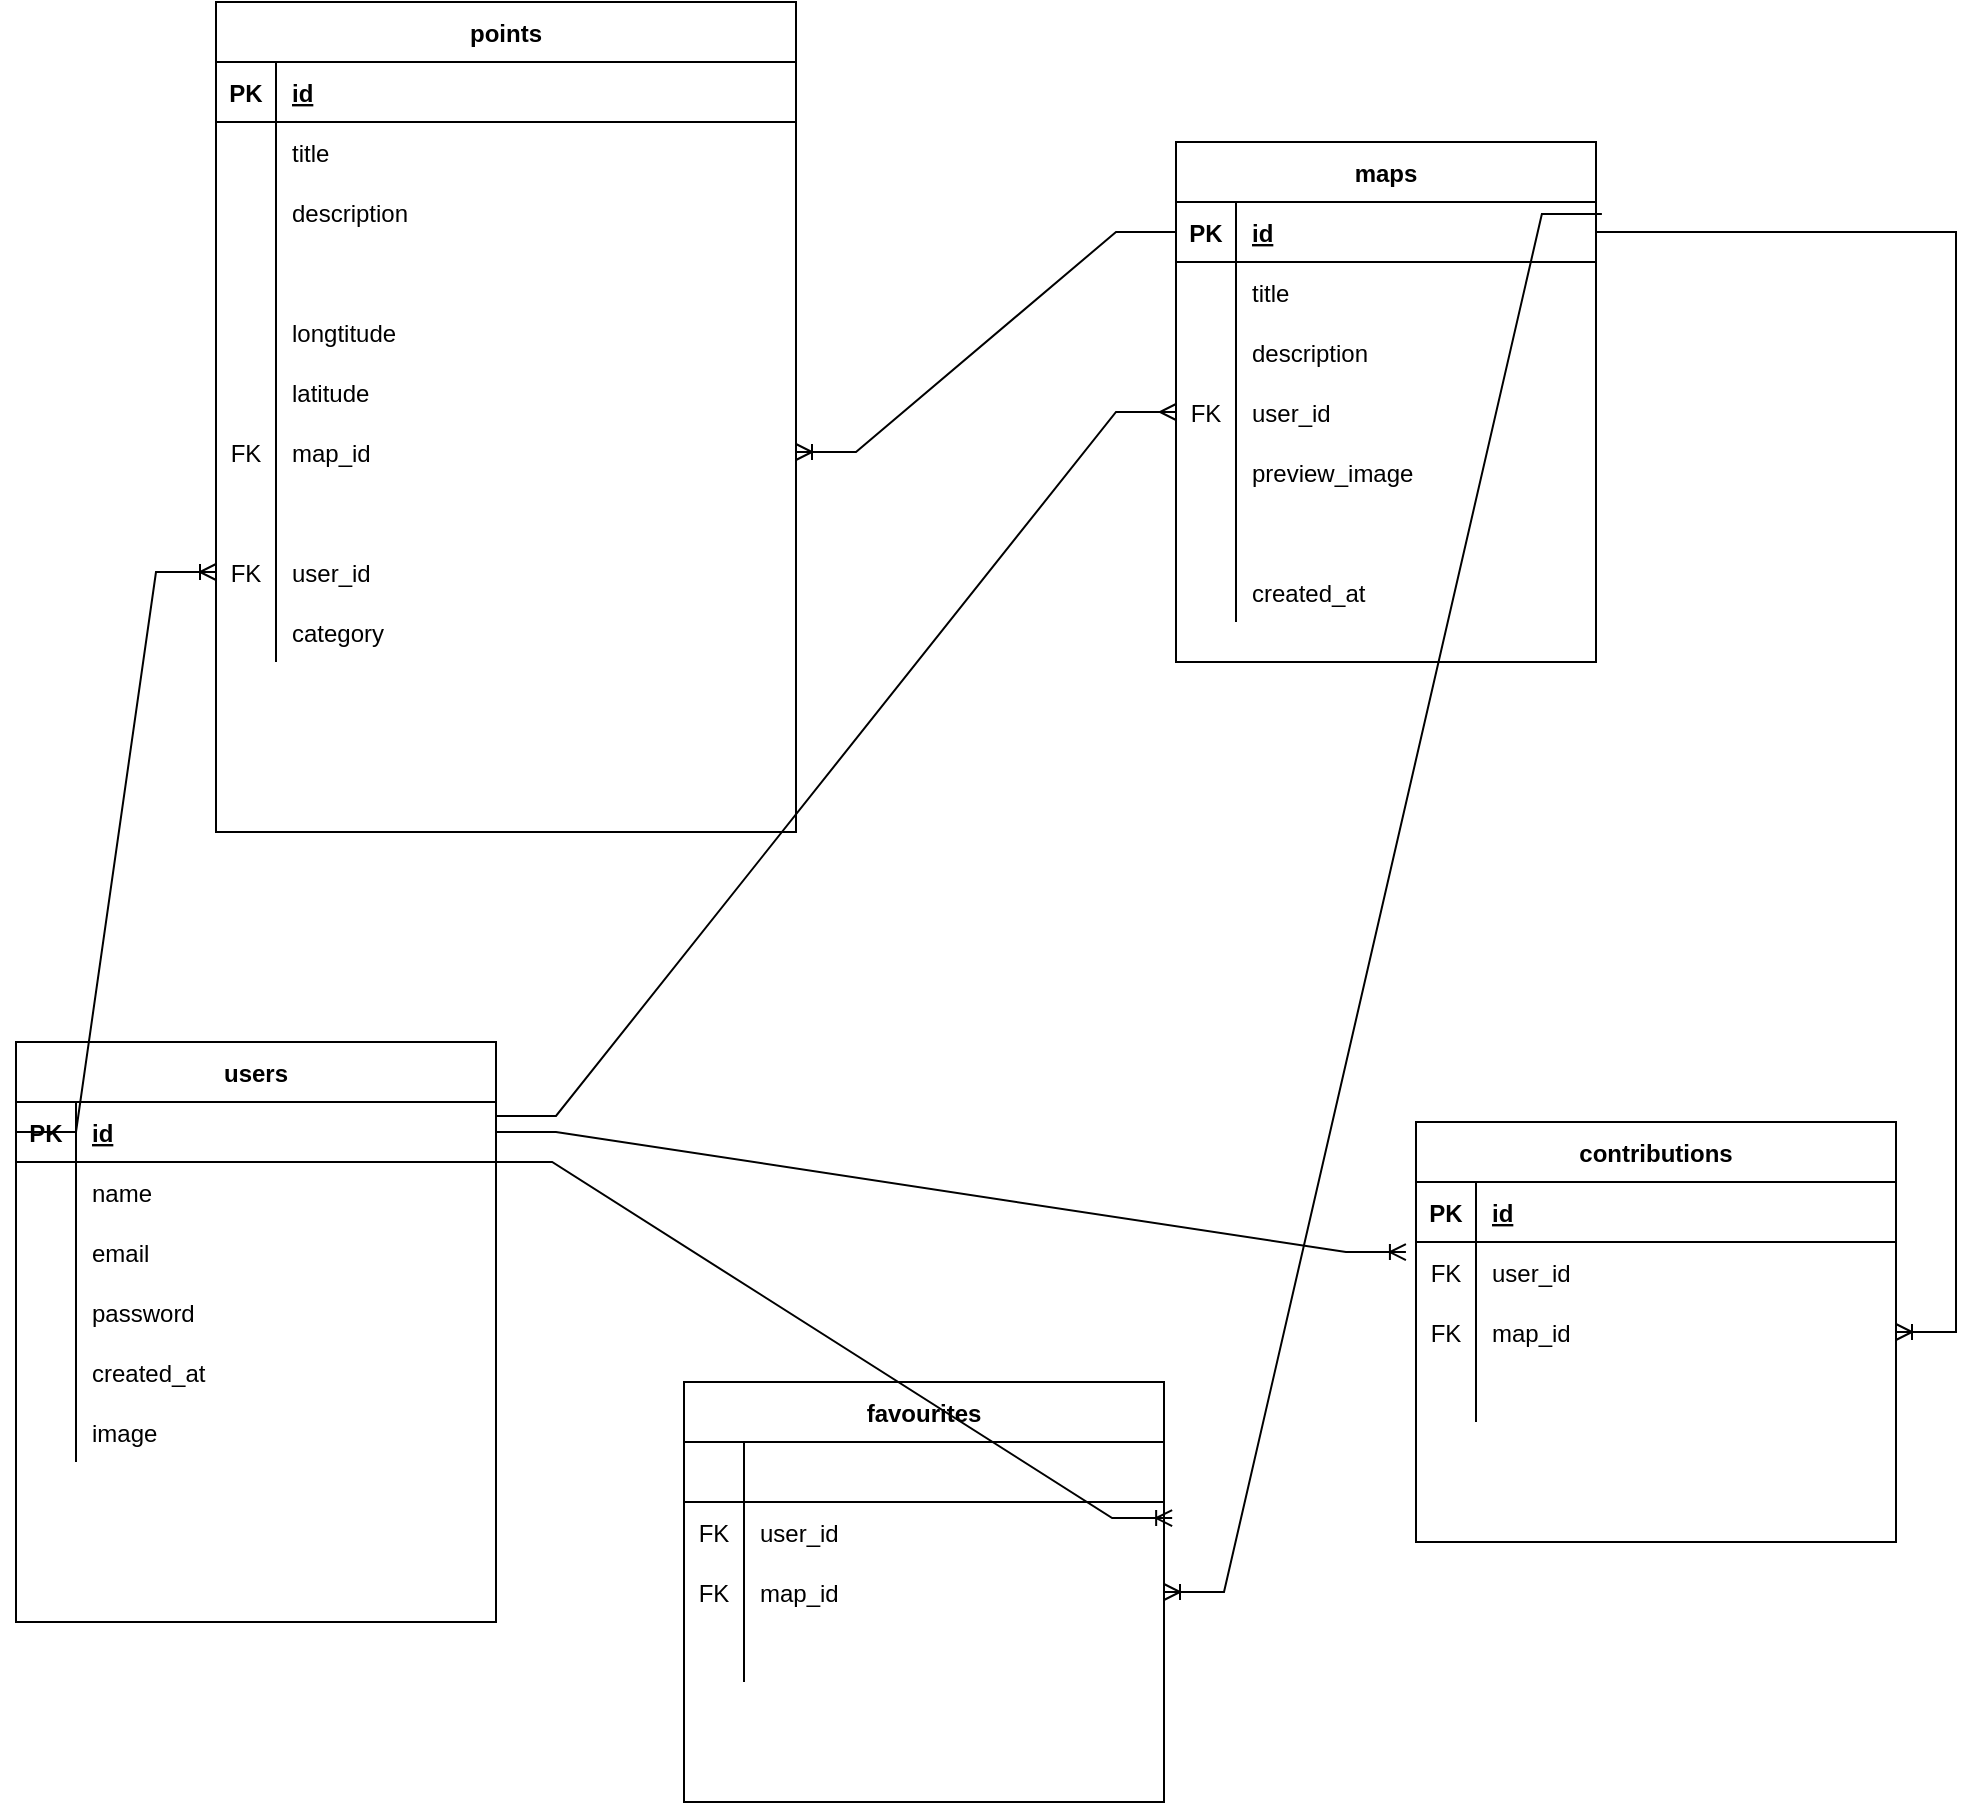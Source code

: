 <mxfile version="15.5.2" type="github">
  <diagram id="vxkiR9rROcQ5qUwN6haF" name="Page-1">
    <mxGraphModel dx="1876" dy="837" grid="1" gridSize="10" guides="1" tooltips="1" connect="1" arrows="1" fold="1" page="1" pageScale="1" pageWidth="827" pageHeight="1169" math="0" shadow="0">
      <root>
        <mxCell id="0" />
        <mxCell id="1" parent="0" />
        <mxCell id="Yyo5tP_l0RZqhEhkaVpW-1" value="users" style="shape=table;startSize=30;container=1;collapsible=1;childLayout=tableLayout;fixedRows=1;rowLines=0;fontStyle=1;align=center;resizeLast=1;" parent="1" vertex="1">
          <mxGeometry x="80" y="560" width="240" height="290" as="geometry" />
        </mxCell>
        <mxCell id="Yyo5tP_l0RZqhEhkaVpW-2" value="" style="shape=partialRectangle;collapsible=0;dropTarget=0;pointerEvents=0;fillColor=none;top=0;left=0;bottom=1;right=0;points=[[0,0.5],[1,0.5]];portConstraint=eastwest;" parent="Yyo5tP_l0RZqhEhkaVpW-1" vertex="1">
          <mxGeometry y="30" width="240" height="30" as="geometry" />
        </mxCell>
        <mxCell id="Yyo5tP_l0RZqhEhkaVpW-3" value="PK" style="shape=partialRectangle;connectable=0;fillColor=none;top=0;left=0;bottom=0;right=0;fontStyle=1;overflow=hidden;" parent="Yyo5tP_l0RZqhEhkaVpW-2" vertex="1">
          <mxGeometry width="30" height="30" as="geometry">
            <mxRectangle width="30" height="30" as="alternateBounds" />
          </mxGeometry>
        </mxCell>
        <mxCell id="Yyo5tP_l0RZqhEhkaVpW-4" value="id" style="shape=partialRectangle;connectable=0;fillColor=none;top=0;left=0;bottom=0;right=0;align=left;spacingLeft=6;fontStyle=5;overflow=hidden;" parent="Yyo5tP_l0RZqhEhkaVpW-2" vertex="1">
          <mxGeometry x="30" width="210" height="30" as="geometry">
            <mxRectangle width="210" height="30" as="alternateBounds" />
          </mxGeometry>
        </mxCell>
        <mxCell id="Yyo5tP_l0RZqhEhkaVpW-5" value="" style="shape=partialRectangle;collapsible=0;dropTarget=0;pointerEvents=0;fillColor=none;top=0;left=0;bottom=0;right=0;points=[[0,0.5],[1,0.5]];portConstraint=eastwest;" parent="Yyo5tP_l0RZqhEhkaVpW-1" vertex="1">
          <mxGeometry y="60" width="240" height="30" as="geometry" />
        </mxCell>
        <mxCell id="Yyo5tP_l0RZqhEhkaVpW-6" value="" style="shape=partialRectangle;connectable=0;fillColor=none;top=0;left=0;bottom=0;right=0;editable=1;overflow=hidden;" parent="Yyo5tP_l0RZqhEhkaVpW-5" vertex="1">
          <mxGeometry width="30" height="30" as="geometry">
            <mxRectangle width="30" height="30" as="alternateBounds" />
          </mxGeometry>
        </mxCell>
        <mxCell id="Yyo5tP_l0RZqhEhkaVpW-7" value="name" style="shape=partialRectangle;connectable=0;fillColor=none;top=0;left=0;bottom=0;right=0;align=left;spacingLeft=6;overflow=hidden;" parent="Yyo5tP_l0RZqhEhkaVpW-5" vertex="1">
          <mxGeometry x="30" width="210" height="30" as="geometry">
            <mxRectangle width="210" height="30" as="alternateBounds" />
          </mxGeometry>
        </mxCell>
        <mxCell id="Yyo5tP_l0RZqhEhkaVpW-8" value="" style="shape=partialRectangle;collapsible=0;dropTarget=0;pointerEvents=0;fillColor=none;top=0;left=0;bottom=0;right=0;points=[[0,0.5],[1,0.5]];portConstraint=eastwest;" parent="Yyo5tP_l0RZqhEhkaVpW-1" vertex="1">
          <mxGeometry y="90" width="240" height="30" as="geometry" />
        </mxCell>
        <mxCell id="Yyo5tP_l0RZqhEhkaVpW-9" value="" style="shape=partialRectangle;connectable=0;fillColor=none;top=0;left=0;bottom=0;right=0;editable=1;overflow=hidden;" parent="Yyo5tP_l0RZqhEhkaVpW-8" vertex="1">
          <mxGeometry width="30" height="30" as="geometry">
            <mxRectangle width="30" height="30" as="alternateBounds" />
          </mxGeometry>
        </mxCell>
        <mxCell id="Yyo5tP_l0RZqhEhkaVpW-10" value="email" style="shape=partialRectangle;connectable=0;fillColor=none;top=0;left=0;bottom=0;right=0;align=left;spacingLeft=6;overflow=hidden;" parent="Yyo5tP_l0RZqhEhkaVpW-8" vertex="1">
          <mxGeometry x="30" width="210" height="30" as="geometry">
            <mxRectangle width="210" height="30" as="alternateBounds" />
          </mxGeometry>
        </mxCell>
        <mxCell id="Yyo5tP_l0RZqhEhkaVpW-11" value="" style="shape=partialRectangle;collapsible=0;dropTarget=0;pointerEvents=0;fillColor=none;top=0;left=0;bottom=0;right=0;points=[[0,0.5],[1,0.5]];portConstraint=eastwest;" parent="Yyo5tP_l0RZqhEhkaVpW-1" vertex="1">
          <mxGeometry y="120" width="240" height="30" as="geometry" />
        </mxCell>
        <mxCell id="Yyo5tP_l0RZqhEhkaVpW-12" value="" style="shape=partialRectangle;connectable=0;fillColor=none;top=0;left=0;bottom=0;right=0;editable=1;overflow=hidden;" parent="Yyo5tP_l0RZqhEhkaVpW-11" vertex="1">
          <mxGeometry width="30" height="30" as="geometry">
            <mxRectangle width="30" height="30" as="alternateBounds" />
          </mxGeometry>
        </mxCell>
        <mxCell id="Yyo5tP_l0RZqhEhkaVpW-13" value="password" style="shape=partialRectangle;connectable=0;fillColor=none;top=0;left=0;bottom=0;right=0;align=left;spacingLeft=6;overflow=hidden;" parent="Yyo5tP_l0RZqhEhkaVpW-11" vertex="1">
          <mxGeometry x="30" width="210" height="30" as="geometry">
            <mxRectangle width="210" height="30" as="alternateBounds" />
          </mxGeometry>
        </mxCell>
        <mxCell id="Yyo5tP_l0RZqhEhkaVpW-94" value="" style="shape=partialRectangle;collapsible=0;dropTarget=0;pointerEvents=0;fillColor=none;top=0;left=0;bottom=0;right=0;points=[[0,0.5],[1,0.5]];portConstraint=eastwest;" parent="Yyo5tP_l0RZqhEhkaVpW-1" vertex="1">
          <mxGeometry y="150" width="240" height="30" as="geometry" />
        </mxCell>
        <mxCell id="Yyo5tP_l0RZqhEhkaVpW-95" value="" style="shape=partialRectangle;connectable=0;fillColor=none;top=0;left=0;bottom=0;right=0;editable=1;overflow=hidden;" parent="Yyo5tP_l0RZqhEhkaVpW-94" vertex="1">
          <mxGeometry width="30" height="30" as="geometry">
            <mxRectangle width="30" height="30" as="alternateBounds" />
          </mxGeometry>
        </mxCell>
        <mxCell id="Yyo5tP_l0RZqhEhkaVpW-96" value="created_at" style="shape=partialRectangle;connectable=0;fillColor=none;top=0;left=0;bottom=0;right=0;align=left;spacingLeft=6;overflow=hidden;" parent="Yyo5tP_l0RZqhEhkaVpW-94" vertex="1">
          <mxGeometry x="30" width="210" height="30" as="geometry">
            <mxRectangle width="210" height="30" as="alternateBounds" />
          </mxGeometry>
        </mxCell>
        <mxCell id="Yyo5tP_l0RZqhEhkaVpW-113" value="" style="shape=partialRectangle;collapsible=0;dropTarget=0;pointerEvents=0;fillColor=none;top=0;left=0;bottom=0;right=0;points=[[0,0.5],[1,0.5]];portConstraint=eastwest;" parent="Yyo5tP_l0RZqhEhkaVpW-1" vertex="1">
          <mxGeometry y="180" width="240" height="30" as="geometry" />
        </mxCell>
        <mxCell id="Yyo5tP_l0RZqhEhkaVpW-114" value="" style="shape=partialRectangle;connectable=0;fillColor=none;top=0;left=0;bottom=0;right=0;editable=1;overflow=hidden;" parent="Yyo5tP_l0RZqhEhkaVpW-113" vertex="1">
          <mxGeometry width="30" height="30" as="geometry">
            <mxRectangle width="30" height="30" as="alternateBounds" />
          </mxGeometry>
        </mxCell>
        <mxCell id="Yyo5tP_l0RZqhEhkaVpW-115" value="image" style="shape=partialRectangle;connectable=0;fillColor=none;top=0;left=0;bottom=0;right=0;align=left;spacingLeft=6;overflow=hidden;" parent="Yyo5tP_l0RZqhEhkaVpW-113" vertex="1">
          <mxGeometry x="30" width="210" height="30" as="geometry">
            <mxRectangle width="210" height="30" as="alternateBounds" />
          </mxGeometry>
        </mxCell>
        <mxCell id="Yyo5tP_l0RZqhEhkaVpW-14" value="maps" style="shape=table;startSize=30;container=1;collapsible=1;childLayout=tableLayout;fixedRows=1;rowLines=0;fontStyle=1;align=center;resizeLast=1;" parent="1" vertex="1">
          <mxGeometry x="660" y="110" width="210" height="260" as="geometry" />
        </mxCell>
        <mxCell id="Yyo5tP_l0RZqhEhkaVpW-15" value="" style="shape=partialRectangle;collapsible=0;dropTarget=0;pointerEvents=0;fillColor=none;top=0;left=0;bottom=1;right=0;points=[[0,0.5],[1,0.5]];portConstraint=eastwest;" parent="Yyo5tP_l0RZqhEhkaVpW-14" vertex="1">
          <mxGeometry y="30" width="210" height="30" as="geometry" />
        </mxCell>
        <mxCell id="Yyo5tP_l0RZqhEhkaVpW-16" value="PK" style="shape=partialRectangle;connectable=0;fillColor=none;top=0;left=0;bottom=0;right=0;fontStyle=1;overflow=hidden;" parent="Yyo5tP_l0RZqhEhkaVpW-15" vertex="1">
          <mxGeometry width="30" height="30" as="geometry">
            <mxRectangle width="30" height="30" as="alternateBounds" />
          </mxGeometry>
        </mxCell>
        <mxCell id="Yyo5tP_l0RZqhEhkaVpW-17" value="id" style="shape=partialRectangle;connectable=0;fillColor=none;top=0;left=0;bottom=0;right=0;align=left;spacingLeft=6;fontStyle=5;overflow=hidden;" parent="Yyo5tP_l0RZqhEhkaVpW-15" vertex="1">
          <mxGeometry x="30" width="180" height="30" as="geometry">
            <mxRectangle width="180" height="30" as="alternateBounds" />
          </mxGeometry>
        </mxCell>
        <mxCell id="Yyo5tP_l0RZqhEhkaVpW-18" value="" style="shape=partialRectangle;collapsible=0;dropTarget=0;pointerEvents=0;fillColor=none;top=0;left=0;bottom=0;right=0;points=[[0,0.5],[1,0.5]];portConstraint=eastwest;" parent="Yyo5tP_l0RZqhEhkaVpW-14" vertex="1">
          <mxGeometry y="60" width="210" height="30" as="geometry" />
        </mxCell>
        <mxCell id="Yyo5tP_l0RZqhEhkaVpW-19" value="" style="shape=partialRectangle;connectable=0;fillColor=none;top=0;left=0;bottom=0;right=0;editable=1;overflow=hidden;" parent="Yyo5tP_l0RZqhEhkaVpW-18" vertex="1">
          <mxGeometry width="30" height="30" as="geometry">
            <mxRectangle width="30" height="30" as="alternateBounds" />
          </mxGeometry>
        </mxCell>
        <mxCell id="Yyo5tP_l0RZqhEhkaVpW-20" value="title" style="shape=partialRectangle;connectable=0;fillColor=none;top=0;left=0;bottom=0;right=0;align=left;spacingLeft=6;overflow=hidden;" parent="Yyo5tP_l0RZqhEhkaVpW-18" vertex="1">
          <mxGeometry x="30" width="180" height="30" as="geometry">
            <mxRectangle width="180" height="30" as="alternateBounds" />
          </mxGeometry>
        </mxCell>
        <mxCell id="Yyo5tP_l0RZqhEhkaVpW-21" value="" style="shape=partialRectangle;collapsible=0;dropTarget=0;pointerEvents=0;fillColor=none;top=0;left=0;bottom=0;right=0;points=[[0,0.5],[1,0.5]];portConstraint=eastwest;" parent="Yyo5tP_l0RZqhEhkaVpW-14" vertex="1">
          <mxGeometry y="90" width="210" height="30" as="geometry" />
        </mxCell>
        <mxCell id="Yyo5tP_l0RZqhEhkaVpW-22" value="" style="shape=partialRectangle;connectable=0;fillColor=none;top=0;left=0;bottom=0;right=0;editable=1;overflow=hidden;" parent="Yyo5tP_l0RZqhEhkaVpW-21" vertex="1">
          <mxGeometry width="30" height="30" as="geometry">
            <mxRectangle width="30" height="30" as="alternateBounds" />
          </mxGeometry>
        </mxCell>
        <mxCell id="Yyo5tP_l0RZqhEhkaVpW-23" value="description" style="shape=partialRectangle;connectable=0;fillColor=none;top=0;left=0;bottom=0;right=0;align=left;spacingLeft=6;overflow=hidden;" parent="Yyo5tP_l0RZqhEhkaVpW-21" vertex="1">
          <mxGeometry x="30" width="180" height="30" as="geometry">
            <mxRectangle width="180" height="30" as="alternateBounds" />
          </mxGeometry>
        </mxCell>
        <mxCell id="Yyo5tP_l0RZqhEhkaVpW-60" value="" style="shape=partialRectangle;collapsible=0;dropTarget=0;pointerEvents=0;fillColor=none;top=0;left=0;bottom=0;right=0;points=[[0,0.5],[1,0.5]];portConstraint=eastwest;" parent="Yyo5tP_l0RZqhEhkaVpW-14" vertex="1">
          <mxGeometry y="120" width="210" height="30" as="geometry" />
        </mxCell>
        <mxCell id="Yyo5tP_l0RZqhEhkaVpW-61" value="FK" style="shape=partialRectangle;connectable=0;fillColor=none;top=0;left=0;bottom=0;right=0;editable=1;overflow=hidden;" parent="Yyo5tP_l0RZqhEhkaVpW-60" vertex="1">
          <mxGeometry width="30" height="30" as="geometry">
            <mxRectangle width="30" height="30" as="alternateBounds" />
          </mxGeometry>
        </mxCell>
        <mxCell id="Yyo5tP_l0RZqhEhkaVpW-62" value="user_id" style="shape=partialRectangle;connectable=0;fillColor=none;top=0;left=0;bottom=0;right=0;align=left;spacingLeft=6;overflow=hidden;" parent="Yyo5tP_l0RZqhEhkaVpW-60" vertex="1">
          <mxGeometry x="30" width="180" height="30" as="geometry">
            <mxRectangle width="180" height="30" as="alternateBounds" />
          </mxGeometry>
        </mxCell>
        <mxCell id="Yyo5tP_l0RZqhEhkaVpW-63" value="" style="shape=partialRectangle;collapsible=0;dropTarget=0;pointerEvents=0;fillColor=none;top=0;left=0;bottom=0;right=0;points=[[0,0.5],[1,0.5]];portConstraint=eastwest;" parent="Yyo5tP_l0RZqhEhkaVpW-14" vertex="1">
          <mxGeometry y="150" width="210" height="30" as="geometry" />
        </mxCell>
        <mxCell id="Yyo5tP_l0RZqhEhkaVpW-64" value="" style="shape=partialRectangle;connectable=0;fillColor=none;top=0;left=0;bottom=0;right=0;editable=1;overflow=hidden;" parent="Yyo5tP_l0RZqhEhkaVpW-63" vertex="1">
          <mxGeometry width="30" height="30" as="geometry">
            <mxRectangle width="30" height="30" as="alternateBounds" />
          </mxGeometry>
        </mxCell>
        <mxCell id="Yyo5tP_l0RZqhEhkaVpW-65" value="preview_image" style="shape=partialRectangle;connectable=0;fillColor=none;top=0;left=0;bottom=0;right=0;align=left;spacingLeft=6;overflow=hidden;" parent="Yyo5tP_l0RZqhEhkaVpW-63" vertex="1">
          <mxGeometry x="30" width="180" height="30" as="geometry">
            <mxRectangle width="180" height="30" as="alternateBounds" />
          </mxGeometry>
        </mxCell>
        <mxCell id="Yyo5tP_l0RZqhEhkaVpW-69" value="" style="shape=partialRectangle;collapsible=0;dropTarget=0;pointerEvents=0;fillColor=none;top=0;left=0;bottom=0;right=0;points=[[0,0.5],[1,0.5]];portConstraint=eastwest;" parent="Yyo5tP_l0RZqhEhkaVpW-14" vertex="1">
          <mxGeometry y="180" width="210" height="30" as="geometry" />
        </mxCell>
        <mxCell id="Yyo5tP_l0RZqhEhkaVpW-70" value="" style="shape=partialRectangle;connectable=0;fillColor=none;top=0;left=0;bottom=0;right=0;editable=1;overflow=hidden;" parent="Yyo5tP_l0RZqhEhkaVpW-69" vertex="1">
          <mxGeometry width="30" height="30" as="geometry">
            <mxRectangle width="30" height="30" as="alternateBounds" />
          </mxGeometry>
        </mxCell>
        <mxCell id="Yyo5tP_l0RZqhEhkaVpW-71" value="" style="shape=partialRectangle;connectable=0;fillColor=none;top=0;left=0;bottom=0;right=0;align=left;spacingLeft=6;overflow=hidden;" parent="Yyo5tP_l0RZqhEhkaVpW-69" vertex="1">
          <mxGeometry x="30" width="180" height="30" as="geometry">
            <mxRectangle width="180" height="30" as="alternateBounds" />
          </mxGeometry>
        </mxCell>
        <mxCell id="5OBVhWHajb0UOHkSzIXl-7" value="" style="shape=partialRectangle;collapsible=0;dropTarget=0;pointerEvents=0;fillColor=none;top=0;left=0;bottom=0;right=0;points=[[0,0.5],[1,0.5]];portConstraint=eastwest;" parent="Yyo5tP_l0RZqhEhkaVpW-14" vertex="1">
          <mxGeometry y="210" width="210" height="30" as="geometry" />
        </mxCell>
        <mxCell id="5OBVhWHajb0UOHkSzIXl-8" value="" style="shape=partialRectangle;connectable=0;fillColor=none;top=0;left=0;bottom=0;right=0;editable=1;overflow=hidden;" parent="5OBVhWHajb0UOHkSzIXl-7" vertex="1">
          <mxGeometry width="30" height="30" as="geometry">
            <mxRectangle width="30" height="30" as="alternateBounds" />
          </mxGeometry>
        </mxCell>
        <mxCell id="5OBVhWHajb0UOHkSzIXl-9" value="created_at" style="shape=partialRectangle;connectable=0;fillColor=none;top=0;left=0;bottom=0;right=0;align=left;spacingLeft=6;overflow=hidden;" parent="5OBVhWHajb0UOHkSzIXl-7" vertex="1">
          <mxGeometry x="30" width="180" height="30" as="geometry">
            <mxRectangle width="180" height="30" as="alternateBounds" />
          </mxGeometry>
        </mxCell>
        <mxCell id="Yyo5tP_l0RZqhEhkaVpW-27" value="favourites" style="shape=table;startSize=30;container=1;collapsible=1;childLayout=tableLayout;fixedRows=1;rowLines=0;fontStyle=1;align=center;resizeLast=1;" parent="1" vertex="1">
          <mxGeometry x="414" y="730" width="240" height="210" as="geometry" />
        </mxCell>
        <mxCell id="Yyo5tP_l0RZqhEhkaVpW-28" value="" style="shape=partialRectangle;collapsible=0;dropTarget=0;pointerEvents=0;fillColor=none;top=0;left=0;bottom=1;right=0;points=[[0,0.5],[1,0.5]];portConstraint=eastwest;" parent="Yyo5tP_l0RZqhEhkaVpW-27" vertex="1">
          <mxGeometry y="30" width="240" height="30" as="geometry" />
        </mxCell>
        <mxCell id="Yyo5tP_l0RZqhEhkaVpW-29" value="" style="shape=partialRectangle;connectable=0;fillColor=none;top=0;left=0;bottom=0;right=0;fontStyle=1;overflow=hidden;" parent="Yyo5tP_l0RZqhEhkaVpW-28" vertex="1">
          <mxGeometry width="30" height="30" as="geometry">
            <mxRectangle width="30" height="30" as="alternateBounds" />
          </mxGeometry>
        </mxCell>
        <mxCell id="Yyo5tP_l0RZqhEhkaVpW-30" value="" style="shape=partialRectangle;connectable=0;fillColor=none;top=0;left=0;bottom=0;right=0;align=left;spacingLeft=6;fontStyle=5;overflow=hidden;" parent="Yyo5tP_l0RZqhEhkaVpW-28" vertex="1">
          <mxGeometry x="30" width="210" height="30" as="geometry">
            <mxRectangle width="210" height="30" as="alternateBounds" />
          </mxGeometry>
        </mxCell>
        <mxCell id="Yyo5tP_l0RZqhEhkaVpW-31" value="" style="shape=partialRectangle;collapsible=0;dropTarget=0;pointerEvents=0;fillColor=none;top=0;left=0;bottom=0;right=0;points=[[0,0.5],[1,0.5]];portConstraint=eastwest;" parent="Yyo5tP_l0RZqhEhkaVpW-27" vertex="1">
          <mxGeometry y="60" width="240" height="30" as="geometry" />
        </mxCell>
        <mxCell id="Yyo5tP_l0RZqhEhkaVpW-32" value="FK" style="shape=partialRectangle;connectable=0;fillColor=none;top=0;left=0;bottom=0;right=0;editable=1;overflow=hidden;" parent="Yyo5tP_l0RZqhEhkaVpW-31" vertex="1">
          <mxGeometry width="30" height="30" as="geometry">
            <mxRectangle width="30" height="30" as="alternateBounds" />
          </mxGeometry>
        </mxCell>
        <mxCell id="Yyo5tP_l0RZqhEhkaVpW-33" value="user_id" style="shape=partialRectangle;connectable=0;fillColor=none;top=0;left=0;bottom=0;right=0;align=left;spacingLeft=6;overflow=hidden;" parent="Yyo5tP_l0RZqhEhkaVpW-31" vertex="1">
          <mxGeometry x="30" width="210" height="30" as="geometry">
            <mxRectangle width="210" height="30" as="alternateBounds" />
          </mxGeometry>
        </mxCell>
        <mxCell id="Yyo5tP_l0RZqhEhkaVpW-34" value="" style="shape=partialRectangle;collapsible=0;dropTarget=0;pointerEvents=0;fillColor=none;top=0;left=0;bottom=0;right=0;points=[[0,0.5],[1,0.5]];portConstraint=eastwest;" parent="Yyo5tP_l0RZqhEhkaVpW-27" vertex="1">
          <mxGeometry y="90" width="240" height="30" as="geometry" />
        </mxCell>
        <mxCell id="Yyo5tP_l0RZqhEhkaVpW-35" value="FK" style="shape=partialRectangle;connectable=0;fillColor=none;top=0;left=0;bottom=0;right=0;editable=1;overflow=hidden;" parent="Yyo5tP_l0RZqhEhkaVpW-34" vertex="1">
          <mxGeometry width="30" height="30" as="geometry">
            <mxRectangle width="30" height="30" as="alternateBounds" />
          </mxGeometry>
        </mxCell>
        <mxCell id="Yyo5tP_l0RZqhEhkaVpW-36" value="map_id" style="shape=partialRectangle;connectable=0;fillColor=none;top=0;left=0;bottom=0;right=0;align=left;spacingLeft=6;overflow=hidden;" parent="Yyo5tP_l0RZqhEhkaVpW-34" vertex="1">
          <mxGeometry x="30" width="210" height="30" as="geometry">
            <mxRectangle width="210" height="30" as="alternateBounds" />
          </mxGeometry>
        </mxCell>
        <mxCell id="Yyo5tP_l0RZqhEhkaVpW-37" value="" style="shape=partialRectangle;collapsible=0;dropTarget=0;pointerEvents=0;fillColor=none;top=0;left=0;bottom=0;right=0;points=[[0,0.5],[1,0.5]];portConstraint=eastwest;" parent="Yyo5tP_l0RZqhEhkaVpW-27" vertex="1">
          <mxGeometry y="120" width="240" height="30" as="geometry" />
        </mxCell>
        <mxCell id="Yyo5tP_l0RZqhEhkaVpW-38" value="" style="shape=partialRectangle;connectable=0;fillColor=none;top=0;left=0;bottom=0;right=0;editable=1;overflow=hidden;" parent="Yyo5tP_l0RZqhEhkaVpW-37" vertex="1">
          <mxGeometry width="30" height="30" as="geometry">
            <mxRectangle width="30" height="30" as="alternateBounds" />
          </mxGeometry>
        </mxCell>
        <mxCell id="Yyo5tP_l0RZqhEhkaVpW-39" value="" style="shape=partialRectangle;connectable=0;fillColor=none;top=0;left=0;bottom=0;right=0;align=left;spacingLeft=6;overflow=hidden;" parent="Yyo5tP_l0RZqhEhkaVpW-37" vertex="1">
          <mxGeometry x="30" width="210" height="30" as="geometry">
            <mxRectangle width="210" height="30" as="alternateBounds" />
          </mxGeometry>
        </mxCell>
        <mxCell id="Yyo5tP_l0RZqhEhkaVpW-40" value="points" style="shape=table;startSize=30;container=1;collapsible=1;childLayout=tableLayout;fixedRows=1;rowLines=0;fontStyle=1;align=center;resizeLast=1;" parent="1" vertex="1">
          <mxGeometry x="180" y="40" width="290" height="415" as="geometry" />
        </mxCell>
        <mxCell id="Yyo5tP_l0RZqhEhkaVpW-41" value="" style="shape=partialRectangle;collapsible=0;dropTarget=0;pointerEvents=0;fillColor=none;top=0;left=0;bottom=1;right=0;points=[[0,0.5],[1,0.5]];portConstraint=eastwest;" parent="Yyo5tP_l0RZqhEhkaVpW-40" vertex="1">
          <mxGeometry y="30" width="290" height="30" as="geometry" />
        </mxCell>
        <mxCell id="Yyo5tP_l0RZqhEhkaVpW-42" value="PK" style="shape=partialRectangle;connectable=0;fillColor=none;top=0;left=0;bottom=0;right=0;fontStyle=1;overflow=hidden;" parent="Yyo5tP_l0RZqhEhkaVpW-41" vertex="1">
          <mxGeometry width="30" height="30" as="geometry">
            <mxRectangle width="30" height="30" as="alternateBounds" />
          </mxGeometry>
        </mxCell>
        <mxCell id="Yyo5tP_l0RZqhEhkaVpW-43" value="id" style="shape=partialRectangle;connectable=0;fillColor=none;top=0;left=0;bottom=0;right=0;align=left;spacingLeft=6;fontStyle=5;overflow=hidden;" parent="Yyo5tP_l0RZqhEhkaVpW-41" vertex="1">
          <mxGeometry x="30" width="260" height="30" as="geometry">
            <mxRectangle width="260" height="30" as="alternateBounds" />
          </mxGeometry>
        </mxCell>
        <mxCell id="Yyo5tP_l0RZqhEhkaVpW-44" value="" style="shape=partialRectangle;collapsible=0;dropTarget=0;pointerEvents=0;fillColor=none;top=0;left=0;bottom=0;right=0;points=[[0,0.5],[1,0.5]];portConstraint=eastwest;" parent="Yyo5tP_l0RZqhEhkaVpW-40" vertex="1">
          <mxGeometry y="60" width="290" height="30" as="geometry" />
        </mxCell>
        <mxCell id="Yyo5tP_l0RZqhEhkaVpW-45" value="" style="shape=partialRectangle;connectable=0;fillColor=none;top=0;left=0;bottom=0;right=0;editable=1;overflow=hidden;" parent="Yyo5tP_l0RZqhEhkaVpW-44" vertex="1">
          <mxGeometry width="30" height="30" as="geometry">
            <mxRectangle width="30" height="30" as="alternateBounds" />
          </mxGeometry>
        </mxCell>
        <mxCell id="Yyo5tP_l0RZqhEhkaVpW-46" value="title" style="shape=partialRectangle;connectable=0;fillColor=none;top=0;left=0;bottom=0;right=0;align=left;spacingLeft=6;overflow=hidden;" parent="Yyo5tP_l0RZqhEhkaVpW-44" vertex="1">
          <mxGeometry x="30" width="260" height="30" as="geometry">
            <mxRectangle width="260" height="30" as="alternateBounds" />
          </mxGeometry>
        </mxCell>
        <mxCell id="Yyo5tP_l0RZqhEhkaVpW-47" value="" style="shape=partialRectangle;collapsible=0;dropTarget=0;pointerEvents=0;fillColor=none;top=0;left=0;bottom=0;right=0;points=[[0,0.5],[1,0.5]];portConstraint=eastwest;" parent="Yyo5tP_l0RZqhEhkaVpW-40" vertex="1">
          <mxGeometry y="90" width="290" height="30" as="geometry" />
        </mxCell>
        <mxCell id="Yyo5tP_l0RZqhEhkaVpW-48" value="" style="shape=partialRectangle;connectable=0;fillColor=none;top=0;left=0;bottom=0;right=0;editable=1;overflow=hidden;" parent="Yyo5tP_l0RZqhEhkaVpW-47" vertex="1">
          <mxGeometry width="30" height="30" as="geometry">
            <mxRectangle width="30" height="30" as="alternateBounds" />
          </mxGeometry>
        </mxCell>
        <mxCell id="Yyo5tP_l0RZqhEhkaVpW-49" value="description" style="shape=partialRectangle;connectable=0;fillColor=none;top=0;left=0;bottom=0;right=0;align=left;spacingLeft=6;overflow=hidden;" parent="Yyo5tP_l0RZqhEhkaVpW-47" vertex="1">
          <mxGeometry x="30" width="260" height="30" as="geometry">
            <mxRectangle width="260" height="30" as="alternateBounds" />
          </mxGeometry>
        </mxCell>
        <mxCell id="Yyo5tP_l0RZqhEhkaVpW-50" value="" style="shape=partialRectangle;collapsible=0;dropTarget=0;pointerEvents=0;fillColor=none;top=0;left=0;bottom=0;right=0;points=[[0,0.5],[1,0.5]];portConstraint=eastwest;" parent="Yyo5tP_l0RZqhEhkaVpW-40" vertex="1">
          <mxGeometry y="120" width="290" height="30" as="geometry" />
        </mxCell>
        <mxCell id="Yyo5tP_l0RZqhEhkaVpW-51" value="" style="shape=partialRectangle;connectable=0;fillColor=none;top=0;left=0;bottom=0;right=0;editable=1;overflow=hidden;" parent="Yyo5tP_l0RZqhEhkaVpW-50" vertex="1">
          <mxGeometry width="30" height="30" as="geometry">
            <mxRectangle width="30" height="30" as="alternateBounds" />
          </mxGeometry>
        </mxCell>
        <mxCell id="Yyo5tP_l0RZqhEhkaVpW-52" value="" style="shape=partialRectangle;connectable=0;fillColor=none;top=0;left=0;bottom=0;right=0;align=left;spacingLeft=6;overflow=hidden;" parent="Yyo5tP_l0RZqhEhkaVpW-50" vertex="1">
          <mxGeometry x="30" width="260" height="30" as="geometry">
            <mxRectangle width="260" height="30" as="alternateBounds" />
          </mxGeometry>
        </mxCell>
        <mxCell id="Yyo5tP_l0RZqhEhkaVpW-54" value="" style="shape=partialRectangle;collapsible=0;dropTarget=0;pointerEvents=0;fillColor=none;top=0;left=0;bottom=0;right=0;points=[[0,0.5],[1,0.5]];portConstraint=eastwest;" parent="Yyo5tP_l0RZqhEhkaVpW-40" vertex="1">
          <mxGeometry y="150" width="290" height="30" as="geometry" />
        </mxCell>
        <mxCell id="Yyo5tP_l0RZqhEhkaVpW-55" value="" style="shape=partialRectangle;connectable=0;fillColor=none;top=0;left=0;bottom=0;right=0;editable=1;overflow=hidden;" parent="Yyo5tP_l0RZqhEhkaVpW-54" vertex="1">
          <mxGeometry width="30" height="30" as="geometry">
            <mxRectangle width="30" height="30" as="alternateBounds" />
          </mxGeometry>
        </mxCell>
        <mxCell id="Yyo5tP_l0RZqhEhkaVpW-56" value="longtitude" style="shape=partialRectangle;connectable=0;fillColor=none;top=0;left=0;bottom=0;right=0;align=left;spacingLeft=6;overflow=hidden;" parent="Yyo5tP_l0RZqhEhkaVpW-54" vertex="1">
          <mxGeometry x="30" width="260" height="30" as="geometry">
            <mxRectangle width="260" height="30" as="alternateBounds" />
          </mxGeometry>
        </mxCell>
        <mxCell id="Yyo5tP_l0RZqhEhkaVpW-57" value="" style="shape=partialRectangle;collapsible=0;dropTarget=0;pointerEvents=0;fillColor=none;top=0;left=0;bottom=0;right=0;points=[[0,0.5],[1,0.5]];portConstraint=eastwest;" parent="Yyo5tP_l0RZqhEhkaVpW-40" vertex="1">
          <mxGeometry y="180" width="290" height="30" as="geometry" />
        </mxCell>
        <mxCell id="Yyo5tP_l0RZqhEhkaVpW-58" value="" style="shape=partialRectangle;connectable=0;fillColor=none;top=0;left=0;bottom=0;right=0;editable=1;overflow=hidden;" parent="Yyo5tP_l0RZqhEhkaVpW-57" vertex="1">
          <mxGeometry width="30" height="30" as="geometry">
            <mxRectangle width="30" height="30" as="alternateBounds" />
          </mxGeometry>
        </mxCell>
        <mxCell id="Yyo5tP_l0RZqhEhkaVpW-59" value="latitude" style="shape=partialRectangle;connectable=0;fillColor=none;top=0;left=0;bottom=0;right=0;align=left;spacingLeft=6;overflow=hidden;" parent="Yyo5tP_l0RZqhEhkaVpW-57" vertex="1">
          <mxGeometry x="30" width="260" height="30" as="geometry">
            <mxRectangle width="260" height="30" as="alternateBounds" />
          </mxGeometry>
        </mxCell>
        <mxCell id="Yyo5tP_l0RZqhEhkaVpW-72" value="" style="shape=partialRectangle;collapsible=0;dropTarget=0;pointerEvents=0;fillColor=none;top=0;left=0;bottom=0;right=0;points=[[0,0.5],[1,0.5]];portConstraint=eastwest;" parent="Yyo5tP_l0RZqhEhkaVpW-40" vertex="1">
          <mxGeometry y="210" width="290" height="30" as="geometry" />
        </mxCell>
        <mxCell id="Yyo5tP_l0RZqhEhkaVpW-73" value="FK" style="shape=partialRectangle;connectable=0;fillColor=none;top=0;left=0;bottom=0;right=0;editable=1;overflow=hidden;" parent="Yyo5tP_l0RZqhEhkaVpW-72" vertex="1">
          <mxGeometry width="30" height="30" as="geometry">
            <mxRectangle width="30" height="30" as="alternateBounds" />
          </mxGeometry>
        </mxCell>
        <mxCell id="Yyo5tP_l0RZqhEhkaVpW-74" value="map_id" style="shape=partialRectangle;connectable=0;fillColor=none;top=0;left=0;bottom=0;right=0;align=left;spacingLeft=6;overflow=hidden;" parent="Yyo5tP_l0RZqhEhkaVpW-72" vertex="1">
          <mxGeometry x="30" width="260" height="30" as="geometry">
            <mxRectangle width="260" height="30" as="alternateBounds" />
          </mxGeometry>
        </mxCell>
        <mxCell id="Yyo5tP_l0RZqhEhkaVpW-91" value="" style="shape=partialRectangle;collapsible=0;dropTarget=0;pointerEvents=0;fillColor=none;top=0;left=0;bottom=0;right=0;points=[[0,0.5],[1,0.5]];portConstraint=eastwest;" parent="Yyo5tP_l0RZqhEhkaVpW-40" vertex="1">
          <mxGeometry y="240" width="290" height="30" as="geometry" />
        </mxCell>
        <mxCell id="Yyo5tP_l0RZqhEhkaVpW-92" value="" style="shape=partialRectangle;connectable=0;fillColor=none;top=0;left=0;bottom=0;right=0;editable=1;overflow=hidden;" parent="Yyo5tP_l0RZqhEhkaVpW-91" vertex="1">
          <mxGeometry width="30" height="30" as="geometry">
            <mxRectangle width="30" height="30" as="alternateBounds" />
          </mxGeometry>
        </mxCell>
        <mxCell id="Yyo5tP_l0RZqhEhkaVpW-93" value="" style="shape=partialRectangle;connectable=0;fillColor=none;top=0;left=0;bottom=0;right=0;align=left;spacingLeft=6;overflow=hidden;" parent="Yyo5tP_l0RZqhEhkaVpW-91" vertex="1">
          <mxGeometry x="30" width="260" height="30" as="geometry">
            <mxRectangle width="260" height="30" as="alternateBounds" />
          </mxGeometry>
        </mxCell>
        <mxCell id="Yyo5tP_l0RZqhEhkaVpW-104" value="" style="shape=partialRectangle;collapsible=0;dropTarget=0;pointerEvents=0;fillColor=none;top=0;left=0;bottom=0;right=0;points=[[0,0.5],[1,0.5]];portConstraint=eastwest;" parent="Yyo5tP_l0RZqhEhkaVpW-40" vertex="1">
          <mxGeometry y="270" width="290" height="30" as="geometry" />
        </mxCell>
        <mxCell id="Yyo5tP_l0RZqhEhkaVpW-105" value="FK" style="shape=partialRectangle;connectable=0;fillColor=none;top=0;left=0;bottom=0;right=0;editable=1;overflow=hidden;" parent="Yyo5tP_l0RZqhEhkaVpW-104" vertex="1">
          <mxGeometry width="30" height="30" as="geometry">
            <mxRectangle width="30" height="30" as="alternateBounds" />
          </mxGeometry>
        </mxCell>
        <mxCell id="Yyo5tP_l0RZqhEhkaVpW-106" value="user_id" style="shape=partialRectangle;connectable=0;fillColor=none;top=0;left=0;bottom=0;right=0;align=left;spacingLeft=6;overflow=hidden;" parent="Yyo5tP_l0RZqhEhkaVpW-104" vertex="1">
          <mxGeometry x="30" width="260" height="30" as="geometry">
            <mxRectangle width="260" height="30" as="alternateBounds" />
          </mxGeometry>
        </mxCell>
        <mxCell id="Yyo5tP_l0RZqhEhkaVpW-110" value="" style="shape=partialRectangle;collapsible=0;dropTarget=0;pointerEvents=0;fillColor=none;top=0;left=0;bottom=0;right=0;points=[[0,0.5],[1,0.5]];portConstraint=eastwest;" parent="Yyo5tP_l0RZqhEhkaVpW-40" vertex="1">
          <mxGeometry y="300" width="290" height="30" as="geometry" />
        </mxCell>
        <mxCell id="Yyo5tP_l0RZqhEhkaVpW-111" value="" style="shape=partialRectangle;connectable=0;fillColor=none;top=0;left=0;bottom=0;right=0;editable=1;overflow=hidden;" parent="Yyo5tP_l0RZqhEhkaVpW-110" vertex="1">
          <mxGeometry width="30" height="30" as="geometry">
            <mxRectangle width="30" height="30" as="alternateBounds" />
          </mxGeometry>
        </mxCell>
        <mxCell id="Yyo5tP_l0RZqhEhkaVpW-112" value="category" style="shape=partialRectangle;connectable=0;fillColor=none;top=0;left=0;bottom=0;right=0;align=left;spacingLeft=6;overflow=hidden;" parent="Yyo5tP_l0RZqhEhkaVpW-110" vertex="1">
          <mxGeometry x="30" width="260" height="30" as="geometry">
            <mxRectangle width="260" height="30" as="alternateBounds" />
          </mxGeometry>
        </mxCell>
        <mxCell id="Yyo5tP_l0RZqhEhkaVpW-75" value="contributions" style="shape=table;startSize=30;container=1;collapsible=1;childLayout=tableLayout;fixedRows=1;rowLines=0;fontStyle=1;align=center;resizeLast=1;" parent="1" vertex="1">
          <mxGeometry x="780" y="600" width="240" height="210" as="geometry" />
        </mxCell>
        <mxCell id="Yyo5tP_l0RZqhEhkaVpW-76" value="" style="shape=partialRectangle;collapsible=0;dropTarget=0;pointerEvents=0;fillColor=none;top=0;left=0;bottom=1;right=0;points=[[0,0.5],[1,0.5]];portConstraint=eastwest;" parent="Yyo5tP_l0RZqhEhkaVpW-75" vertex="1">
          <mxGeometry y="30" width="240" height="30" as="geometry" />
        </mxCell>
        <mxCell id="Yyo5tP_l0RZqhEhkaVpW-77" value="PK" style="shape=partialRectangle;connectable=0;fillColor=none;top=0;left=0;bottom=0;right=0;fontStyle=1;overflow=hidden;" parent="Yyo5tP_l0RZqhEhkaVpW-76" vertex="1">
          <mxGeometry width="30" height="30" as="geometry">
            <mxRectangle width="30" height="30" as="alternateBounds" />
          </mxGeometry>
        </mxCell>
        <mxCell id="Yyo5tP_l0RZqhEhkaVpW-78" value="id" style="shape=partialRectangle;connectable=0;fillColor=none;top=0;left=0;bottom=0;right=0;align=left;spacingLeft=6;fontStyle=5;overflow=hidden;" parent="Yyo5tP_l0RZqhEhkaVpW-76" vertex="1">
          <mxGeometry x="30" width="210" height="30" as="geometry">
            <mxRectangle width="210" height="30" as="alternateBounds" />
          </mxGeometry>
        </mxCell>
        <mxCell id="Yyo5tP_l0RZqhEhkaVpW-79" value="" style="shape=partialRectangle;collapsible=0;dropTarget=0;pointerEvents=0;fillColor=none;top=0;left=0;bottom=0;right=0;points=[[0,0.5],[1,0.5]];portConstraint=eastwest;" parent="Yyo5tP_l0RZqhEhkaVpW-75" vertex="1">
          <mxGeometry y="60" width="240" height="30" as="geometry" />
        </mxCell>
        <mxCell id="Yyo5tP_l0RZqhEhkaVpW-80" value="FK" style="shape=partialRectangle;connectable=0;fillColor=none;top=0;left=0;bottom=0;right=0;editable=1;overflow=hidden;" parent="Yyo5tP_l0RZqhEhkaVpW-79" vertex="1">
          <mxGeometry width="30" height="30" as="geometry">
            <mxRectangle width="30" height="30" as="alternateBounds" />
          </mxGeometry>
        </mxCell>
        <mxCell id="Yyo5tP_l0RZqhEhkaVpW-81" value="user_id" style="shape=partialRectangle;connectable=0;fillColor=none;top=0;left=0;bottom=0;right=0;align=left;spacingLeft=6;overflow=hidden;" parent="Yyo5tP_l0RZqhEhkaVpW-79" vertex="1">
          <mxGeometry x="30" width="210" height="30" as="geometry">
            <mxRectangle width="210" height="30" as="alternateBounds" />
          </mxGeometry>
        </mxCell>
        <mxCell id="Yyo5tP_l0RZqhEhkaVpW-82" value="" style="shape=partialRectangle;collapsible=0;dropTarget=0;pointerEvents=0;fillColor=none;top=0;left=0;bottom=0;right=0;points=[[0,0.5],[1,0.5]];portConstraint=eastwest;" parent="Yyo5tP_l0RZqhEhkaVpW-75" vertex="1">
          <mxGeometry y="90" width="240" height="30" as="geometry" />
        </mxCell>
        <mxCell id="Yyo5tP_l0RZqhEhkaVpW-83" value="FK" style="shape=partialRectangle;connectable=0;fillColor=none;top=0;left=0;bottom=0;right=0;editable=1;overflow=hidden;" parent="Yyo5tP_l0RZqhEhkaVpW-82" vertex="1">
          <mxGeometry width="30" height="30" as="geometry">
            <mxRectangle width="30" height="30" as="alternateBounds" />
          </mxGeometry>
        </mxCell>
        <mxCell id="Yyo5tP_l0RZqhEhkaVpW-84" value="map_id" style="shape=partialRectangle;connectable=0;fillColor=none;top=0;left=0;bottom=0;right=0;align=left;spacingLeft=6;overflow=hidden;" parent="Yyo5tP_l0RZqhEhkaVpW-82" vertex="1">
          <mxGeometry x="30" width="210" height="30" as="geometry">
            <mxRectangle width="210" height="30" as="alternateBounds" />
          </mxGeometry>
        </mxCell>
        <mxCell id="Yyo5tP_l0RZqhEhkaVpW-85" value="" style="shape=partialRectangle;collapsible=0;dropTarget=0;pointerEvents=0;fillColor=none;top=0;left=0;bottom=0;right=0;points=[[0,0.5],[1,0.5]];portConstraint=eastwest;" parent="Yyo5tP_l0RZqhEhkaVpW-75" vertex="1">
          <mxGeometry y="120" width="240" height="30" as="geometry" />
        </mxCell>
        <mxCell id="Yyo5tP_l0RZqhEhkaVpW-86" value="" style="shape=partialRectangle;connectable=0;fillColor=none;top=0;left=0;bottom=0;right=0;editable=1;overflow=hidden;" parent="Yyo5tP_l0RZqhEhkaVpW-85" vertex="1">
          <mxGeometry width="30" height="30" as="geometry">
            <mxRectangle width="30" height="30" as="alternateBounds" />
          </mxGeometry>
        </mxCell>
        <mxCell id="Yyo5tP_l0RZqhEhkaVpW-87" value="" style="shape=partialRectangle;connectable=0;fillColor=none;top=0;left=0;bottom=0;right=0;align=left;spacingLeft=6;overflow=hidden;" parent="Yyo5tP_l0RZqhEhkaVpW-85" vertex="1">
          <mxGeometry x="30" width="210" height="30" as="geometry">
            <mxRectangle width="210" height="30" as="alternateBounds" />
          </mxGeometry>
        </mxCell>
        <mxCell id="Yyo5tP_l0RZqhEhkaVpW-97" value="" style="edgeStyle=entityRelationEdgeStyle;fontSize=12;html=1;endArrow=ERmany;rounded=0;entryX=0;entryY=0.5;entryDx=0;entryDy=0;exitX=1;exitY=0.233;exitDx=0;exitDy=0;exitPerimeter=0;" parent="1" source="Yyo5tP_l0RZqhEhkaVpW-2" target="Yyo5tP_l0RZqhEhkaVpW-60" edge="1">
          <mxGeometry width="100" height="100" relative="1" as="geometry">
            <mxPoint x="610" y="150" as="sourcePoint" />
            <mxPoint x="710" y="50" as="targetPoint" />
          </mxGeometry>
        </mxCell>
        <mxCell id="Yyo5tP_l0RZqhEhkaVpW-98" value="" style="edgeStyle=entityRelationEdgeStyle;fontSize=12;html=1;endArrow=ERoneToMany;rounded=0;entryX=1.017;entryY=0.267;entryDx=0;entryDy=0;entryPerimeter=0;exitX=0.992;exitY=1;exitDx=0;exitDy=0;exitPerimeter=0;" parent="1" source="Yyo5tP_l0RZqhEhkaVpW-2" target="Yyo5tP_l0RZqhEhkaVpW-31" edge="1">
          <mxGeometry width="100" height="100" relative="1" as="geometry">
            <mxPoint x="610" y="180" as="sourcePoint" />
            <mxPoint x="710" y="80" as="targetPoint" />
          </mxGeometry>
        </mxCell>
        <mxCell id="Yyo5tP_l0RZqhEhkaVpW-100" value="" style="edgeStyle=entityRelationEdgeStyle;fontSize=12;html=1;endArrow=ERoneToMany;rounded=0;" parent="1" source="Yyo5tP_l0RZqhEhkaVpW-15" target="Yyo5tP_l0RZqhEhkaVpW-82" edge="1">
          <mxGeometry width="100" height="100" relative="1" as="geometry">
            <mxPoint x="970" y="160" as="sourcePoint" />
            <mxPoint x="1070" y="60" as="targetPoint" />
          </mxGeometry>
        </mxCell>
        <mxCell id="Yyo5tP_l0RZqhEhkaVpW-101" value="" style="edgeStyle=entityRelationEdgeStyle;fontSize=12;html=1;endArrow=ERoneToMany;rounded=0;entryX=1;entryY=0.5;entryDx=0;entryDy=0;exitX=1.014;exitY=0.2;exitDx=0;exitDy=0;exitPerimeter=0;" parent="1" source="Yyo5tP_l0RZqhEhkaVpW-15" target="Yyo5tP_l0RZqhEhkaVpW-34" edge="1">
          <mxGeometry width="100" height="100" relative="1" as="geometry">
            <mxPoint x="930" y="130" as="sourcePoint" />
            <mxPoint x="1010" y="30" as="targetPoint" />
          </mxGeometry>
        </mxCell>
        <mxCell id="Yyo5tP_l0RZqhEhkaVpW-103" value="" style="edgeStyle=entityRelationEdgeStyle;fontSize=12;html=1;endArrow=ERoneToMany;rounded=0;exitX=0;exitY=0.5;exitDx=0;exitDy=0;" parent="1" source="Yyo5tP_l0RZqhEhkaVpW-15" target="Yyo5tP_l0RZqhEhkaVpW-72" edge="1">
          <mxGeometry width="100" height="100" relative="1" as="geometry">
            <mxPoint x="940" y="150" as="sourcePoint" />
            <mxPoint x="1030" y="50" as="targetPoint" />
          </mxGeometry>
        </mxCell>
        <mxCell id="Yyo5tP_l0RZqhEhkaVpW-107" value="" style="edgeStyle=entityRelationEdgeStyle;fontSize=12;html=1;endArrow=ERoneToMany;rounded=0;entryX=-0.021;entryY=0.167;entryDx=0;entryDy=0;entryPerimeter=0;exitX=1;exitY=0.5;exitDx=0;exitDy=0;" parent="1" source="Yyo5tP_l0RZqhEhkaVpW-2" target="Yyo5tP_l0RZqhEhkaVpW-79" edge="1">
          <mxGeometry width="100" height="100" relative="1" as="geometry">
            <mxPoint x="490" y="90" as="sourcePoint" />
            <mxPoint x="650" y="-20" as="targetPoint" />
          </mxGeometry>
        </mxCell>
        <mxCell id="Yyo5tP_l0RZqhEhkaVpW-108" value="" style="edgeStyle=entityRelationEdgeStyle;fontSize=12;html=1;endArrow=ERoneToMany;rounded=0;entryX=0;entryY=0.5;entryDx=0;entryDy=0;exitX=0;exitY=0.5;exitDx=0;exitDy=0;" parent="1" source="Yyo5tP_l0RZqhEhkaVpW-2" target="Yyo5tP_l0RZqhEhkaVpW-104" edge="1">
          <mxGeometry width="100" height="100" relative="1" as="geometry">
            <mxPoint x="270" y="80" as="sourcePoint" />
            <mxPoint x="370" y="-20" as="targetPoint" />
          </mxGeometry>
        </mxCell>
      </root>
    </mxGraphModel>
  </diagram>
</mxfile>

